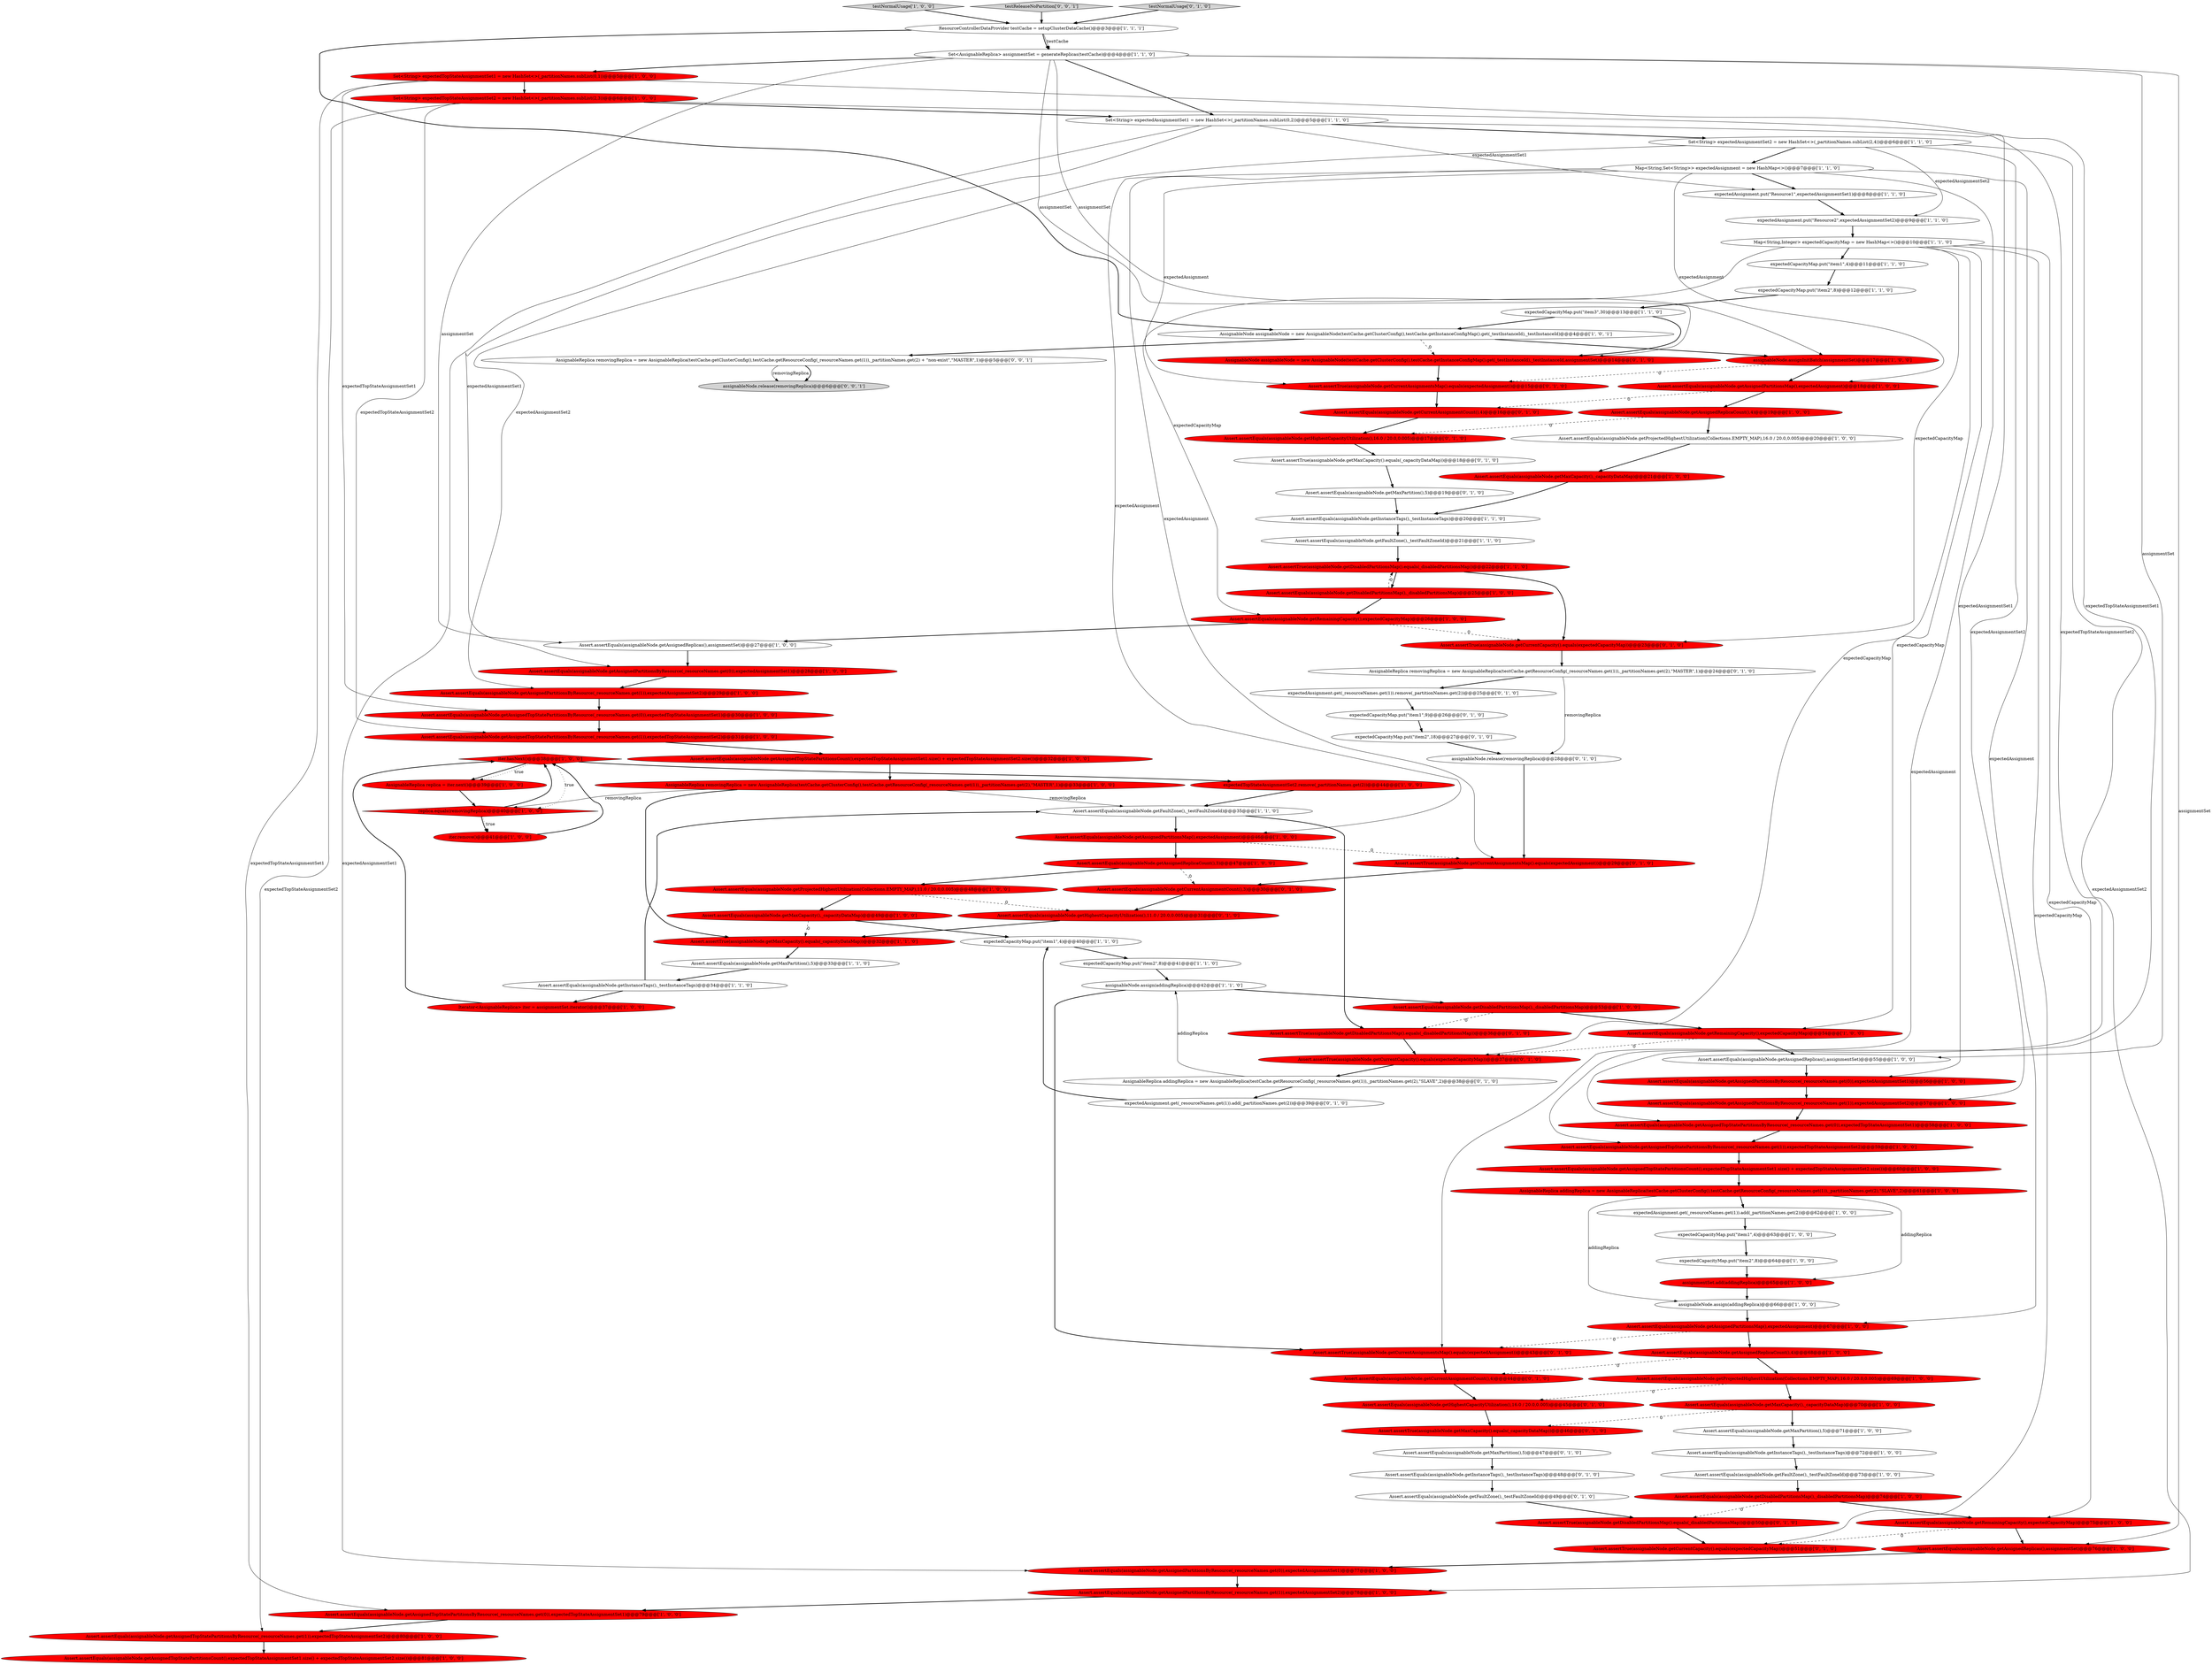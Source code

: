digraph {
61 [style = filled, label = "iter.hasNext()@@@38@@@['1', '0', '0']", fillcolor = red, shape = diamond image = "AAA1AAABBB1BBB"];
98 [style = filled, label = "AssignableReplica removingReplica = new AssignableReplica(testCache.getResourceConfig(_resourceNames.get(1)),_partitionNames.get(2),\"MASTER\",1)@@@24@@@['0', '1', '0']", fillcolor = white, shape = ellipse image = "AAA0AAABBB2BBB"];
47 [style = filled, label = "assignmentSet.add(addingReplica)@@@65@@@['1', '0', '0']", fillcolor = red, shape = ellipse image = "AAA1AAABBB1BBB"];
85 [style = filled, label = "expectedAssignment.get(_resourceNames.get(1)).remove(_partitionNames.get(2))@@@25@@@['0', '1', '0']", fillcolor = white, shape = ellipse image = "AAA0AAABBB2BBB"];
23 [style = filled, label = "Assert.assertEquals(assignableNode.getAssignedReplicas(),assignmentSet)@@@76@@@['1', '0', '0']", fillcolor = red, shape = ellipse image = "AAA1AAABBB1BBB"];
62 [style = filled, label = "Map<String,Integer> expectedCapacityMap = new HashMap<>()@@@10@@@['1', '1', '0']", fillcolor = white, shape = ellipse image = "AAA0AAABBB1BBB"];
72 [style = filled, label = "Assert.assertEquals(assignableNode.getAssignedTopStatePartitionsCount(),expectedTopStateAssignmentSet1.size() + expectedTopStateAssignmentSet2.size())@@@81@@@['1', '0', '0']", fillcolor = red, shape = ellipse image = "AAA1AAABBB1BBB"];
14 [style = filled, label = "expectedAssignment.put(\"Resource1\",expectedAssignmentSet1)@@@8@@@['1', '1', '0']", fillcolor = white, shape = ellipse image = "AAA0AAABBB1BBB"];
5 [style = filled, label = "Assert.assertEquals(assignableNode.getMaxCapacity(),_capacityDataMap)@@@70@@@['1', '0', '0']", fillcolor = red, shape = ellipse image = "AAA1AAABBB1BBB"];
17 [style = filled, label = "AssignableReplica removingReplica = new AssignableReplica(testCache.getClusterConfig(),testCache.getResourceConfig(_resourceNames.get(1)),_partitionNames.get(2),\"MASTER\",1)@@@33@@@['1', '0', '0']", fillcolor = red, shape = ellipse image = "AAA1AAABBB1BBB"];
76 [style = filled, label = "Assert.assertEquals(assignableNode.getInstanceTags(),_testInstanceTags)@@@34@@@['1', '1', '0']", fillcolor = white, shape = ellipse image = "AAA0AAABBB1BBB"];
52 [style = filled, label = "Assert.assertEquals(assignableNode.getAssignedPartitionsMap(),expectedAssignment)@@@46@@@['1', '0', '0']", fillcolor = red, shape = ellipse image = "AAA1AAABBB1BBB"];
38 [style = filled, label = "Assert.assertEquals(assignableNode.getAssignedTopStatePartitionsByResource(_resourceNames.get(0)),expectedTopStateAssignmentSet1)@@@30@@@['1', '0', '0']", fillcolor = red, shape = ellipse image = "AAA1AAABBB1BBB"];
11 [style = filled, label = "expectedAssignment.get(_resourceNames.get(1)).add(_partitionNames.get(2))@@@62@@@['1', '0', '0']", fillcolor = white, shape = ellipse image = "AAA0AAABBB1BBB"];
59 [style = filled, label = "Assert.assertEquals(assignableNode.getAssignedPartitionsByResource(_resourceNames.get(0)),expectedAssignmentSet1)@@@28@@@['1', '0', '0']", fillcolor = red, shape = ellipse image = "AAA1AAABBB1BBB"];
0 [style = filled, label = "assignableNode.assign(addingReplica)@@@42@@@['1', '1', '0']", fillcolor = white, shape = ellipse image = "AAA0AAABBB1BBB"];
53 [style = filled, label = "Assert.assertEquals(assignableNode.getAssignedTopStatePartitionsCount(),expectedTopStateAssignmentSet1.size() + expectedTopStateAssignmentSet2.size())@@@32@@@['1', '0', '0']", fillcolor = red, shape = ellipse image = "AAA1AAABBB1BBB"];
75 [style = filled, label = "Assert.assertEquals(assignableNode.getRemainingCapacity(),expectedCapacityMap)@@@54@@@['1', '0', '0']", fillcolor = red, shape = ellipse image = "AAA1AAABBB1BBB"];
91 [style = filled, label = "Assert.assertEquals(assignableNode.getMaxPartition(),5)@@@19@@@['0', '1', '0']", fillcolor = white, shape = ellipse image = "AAA0AAABBB2BBB"];
92 [style = filled, label = "Assert.assertEquals(assignableNode.getInstanceTags(),_testInstanceTags)@@@48@@@['0', '1', '0']", fillcolor = white, shape = ellipse image = "AAA0AAABBB2BBB"];
4 [style = filled, label = "Assert.assertEquals(assignableNode.getFaultZone(),_testFaultZoneId)@@@21@@@['1', '1', '0']", fillcolor = white, shape = ellipse image = "AAA0AAABBB1BBB"];
8 [style = filled, label = "testNormalUsage['1', '0', '0']", fillcolor = lightgray, shape = diamond image = "AAA0AAABBB1BBB"];
43 [style = filled, label = "expectedCapacityMap.put(\"item1\",4)@@@63@@@['1', '0', '0']", fillcolor = white, shape = ellipse image = "AAA0AAABBB1BBB"];
56 [style = filled, label = "assignableNode.assign(addingReplica)@@@66@@@['1', '0', '0']", fillcolor = white, shape = ellipse image = "AAA0AAABBB1BBB"];
51 [style = filled, label = "Map<String,Set<String>> expectedAssignment = new HashMap<>()@@@7@@@['1', '1', '0']", fillcolor = white, shape = ellipse image = "AAA0AAABBB1BBB"];
74 [style = filled, label = "Assert.assertEquals(assignableNode.getMaxCapacity(),_capacityDataMap)@@@21@@@['1', '0', '0']", fillcolor = red, shape = ellipse image = "AAA1AAABBB1BBB"];
2 [style = filled, label = "Assert.assertEquals(assignableNode.getAssignedTopStatePartitionsByResource(_resourceNames.get(0)),expectedTopStateAssignmentSet1)@@@79@@@['1', '0', '0']", fillcolor = red, shape = ellipse image = "AAA1AAABBB1BBB"];
90 [style = filled, label = "Assert.assertTrue(assignableNode.getCurrentCapacity().equals(expectedCapacityMap))@@@23@@@['0', '1', '0']", fillcolor = red, shape = ellipse image = "AAA1AAABBB2BBB"];
1 [style = filled, label = "expectedTopStateAssignmentSet2.remove(_partitionNames.get(2))@@@44@@@['1', '0', '0']", fillcolor = red, shape = ellipse image = "AAA1AAABBB1BBB"];
105 [style = filled, label = "Assert.assertTrue(assignableNode.getCurrentAssignmentsMap().equals(expectedAssignment))@@@15@@@['0', '1', '0']", fillcolor = red, shape = ellipse image = "AAA1AAABBB2BBB"];
16 [style = filled, label = "expectedAssignment.put(\"Resource2\",expectedAssignmentSet2)@@@9@@@['1', '1', '0']", fillcolor = white, shape = ellipse image = "AAA0AAABBB1BBB"];
19 [style = filled, label = "Assert.assertEquals(assignableNode.getAssignedReplicas(),assignmentSet)@@@55@@@['1', '0', '0']", fillcolor = white, shape = ellipse image = "AAA0AAABBB1BBB"];
103 [style = filled, label = "Assert.assertEquals(assignableNode.getCurrentAssignmentCount(),4)@@@44@@@['0', '1', '0']", fillcolor = red, shape = ellipse image = "AAA1AAABBB2BBB"];
50 [style = filled, label = "Assert.assertEquals(assignableNode.getAssignedPartitionsMap(),expectedAssignment)@@@67@@@['1', '0', '0']", fillcolor = red, shape = ellipse image = "AAA1AAABBB1BBB"];
6 [style = filled, label = "Assert.assertEquals(assignableNode.getAssignedPartitionsMap(),expectedAssignment)@@@18@@@['1', '0', '0']", fillcolor = red, shape = ellipse image = "AAA1AAABBB1BBB"];
41 [style = filled, label = "Set<String> expectedAssignmentSet2 = new HashSet<>(_partitionNames.subList(2,4))@@@6@@@['1', '1', '0']", fillcolor = white, shape = ellipse image = "AAA0AAABBB1BBB"];
24 [style = filled, label = "Set<String> expectedTopStateAssignmentSet2 = new HashSet<>(_partitionNames.subList(2,3))@@@6@@@['1', '0', '0']", fillcolor = red, shape = ellipse image = "AAA1AAABBB1BBB"];
60 [style = filled, label = "iter.remove()@@@41@@@['1', '0', '0']", fillcolor = red, shape = ellipse image = "AAA1AAABBB1BBB"];
102 [style = filled, label = "AssignableNode assignableNode = new AssignableNode(testCache.getClusterConfig(),testCache.getInstanceConfigMap().get(_testInstanceId),_testInstanceId,assignmentSet)@@@14@@@['0', '1', '0']", fillcolor = red, shape = ellipse image = "AAA1AAABBB2BBB"];
21 [style = filled, label = "Assert.assertEquals(assignableNode.getAssignedPartitionsByResource(_resourceNames.get(0)),expectedAssignmentSet1)@@@56@@@['1', '0', '0']", fillcolor = red, shape = ellipse image = "AAA1AAABBB1BBB"];
42 [style = filled, label = "Assert.assertTrue(assignableNode.getDisabledPartitionsMap().equals(_disabledPartitionsMap))@@@22@@@['1', '1', '0']", fillcolor = red, shape = ellipse image = "AAA1AAABBB1BBB"];
87 [style = filled, label = "Assert.assertEquals(assignableNode.getCurrentAssignmentCount(),4)@@@16@@@['0', '1', '0']", fillcolor = red, shape = ellipse image = "AAA1AAABBB2BBB"];
100 [style = filled, label = "Assert.assertTrue(assignableNode.getDisabledPartitionsMap().equals(_disabledPartitionsMap))@@@36@@@['0', '1', '0']", fillcolor = red, shape = ellipse image = "AAA1AAABBB2BBB"];
25 [style = filled, label = "Assert.assertEquals(assignableNode.getFaultZone(),_testFaultZoneId)@@@35@@@['1', '1', '0']", fillcolor = white, shape = ellipse image = "AAA0AAABBB1BBB"];
48 [style = filled, label = "Set<String> expectedAssignmentSet1 = new HashSet<>(_partitionNames.subList(0,2))@@@5@@@['1', '1', '0']", fillcolor = white, shape = ellipse image = "AAA0AAABBB1BBB"];
12 [style = filled, label = "Assert.assertEquals(assignableNode.getMaxCapacity(),_capacityDataMap)@@@49@@@['1', '0', '0']", fillcolor = red, shape = ellipse image = "AAA1AAABBB1BBB"];
89 [style = filled, label = "Assert.assertEquals(assignableNode.getHighestCapacityUtilization(),16.0 / 20.0,0.005)@@@17@@@['0', '1', '0']", fillcolor = red, shape = ellipse image = "AAA1AAABBB2BBB"];
29 [style = filled, label = "Assert.assertEquals(assignableNode.getDisabledPartitionsMap(),_disabledPartitionsMap)@@@25@@@['1', '0', '0']", fillcolor = red, shape = ellipse image = "AAA1AAABBB1BBB"];
13 [style = filled, label = "expectedCapacityMap.put(\"item1\",4)@@@40@@@['1', '1', '0']", fillcolor = white, shape = ellipse image = "AAA0AAABBB1BBB"];
15 [style = filled, label = "expectedCapacityMap.put(\"item2\",8)@@@41@@@['1', '1', '0']", fillcolor = white, shape = ellipse image = "AAA0AAABBB1BBB"];
73 [style = filled, label = "assignableNode.assignInitBatch(assignmentSet)@@@17@@@['1', '0', '0']", fillcolor = red, shape = ellipse image = "AAA1AAABBB1BBB"];
99 [style = filled, label = "expectedCapacityMap.put(\"item2\",18)@@@27@@@['0', '1', '0']", fillcolor = white, shape = ellipse image = "AAA0AAABBB2BBB"];
37 [style = filled, label = "Iterator<AssignableReplica> iter = assignmentSet.iterator()@@@37@@@['1', '0', '0']", fillcolor = red, shape = ellipse image = "AAA1AAABBB1BBB"];
82 [style = filled, label = "Assert.assertEquals(assignableNode.getMaxPartition(),5)@@@47@@@['0', '1', '0']", fillcolor = white, shape = ellipse image = "AAA0AAABBB2BBB"];
45 [style = filled, label = "Assert.assertTrue(assignableNode.getMaxCapacity().equals(_capacityDataMap))@@@32@@@['1', '1', '0']", fillcolor = red, shape = ellipse image = "AAA1AAABBB1BBB"];
104 [style = filled, label = "Assert.assertTrue(assignableNode.getCurrentCapacity().equals(expectedCapacityMap))@@@37@@@['0', '1', '0']", fillcolor = red, shape = ellipse image = "AAA1AAABBB2BBB"];
35 [style = filled, label = "replica.equals(removingReplica)@@@40@@@['1', '0', '0']", fillcolor = red, shape = diamond image = "AAA1AAABBB1BBB"];
57 [style = filled, label = "Assert.assertEquals(assignableNode.getRemainingCapacity(),expectedCapacityMap)@@@26@@@['1', '0', '0']", fillcolor = red, shape = ellipse image = "AAA1AAABBB1BBB"];
49 [style = filled, label = "Assert.assertEquals(assignableNode.getAssignedTopStatePartitionsByResource(_resourceNames.get(1)),expectedTopStateAssignmentSet2)@@@59@@@['1', '0', '0']", fillcolor = red, shape = ellipse image = "AAA1AAABBB1BBB"];
93 [style = filled, label = "Assert.assertTrue(assignableNode.getMaxCapacity().equals(_capacityDataMap))@@@46@@@['0', '1', '0']", fillcolor = red, shape = ellipse image = "AAA1AAABBB2BBB"];
96 [style = filled, label = "AssignableReplica addingReplica = new AssignableReplica(testCache.getResourceConfig(_resourceNames.get(1)),_partitionNames.get(2),\"SLAVE\",2)@@@38@@@['0', '1', '0']", fillcolor = white, shape = ellipse image = "AAA0AAABBB2BBB"];
31 [style = filled, label = "Assert.assertEquals(assignableNode.getProjectedHighestUtilization(Collections.EMPTY_MAP),16.0 / 20.0,0.005)@@@20@@@['1', '0', '0']", fillcolor = white, shape = ellipse image = "AAA0AAABBB1BBB"];
108 [style = filled, label = "testReleaseNoPartition['0', '0', '1']", fillcolor = lightgray, shape = diamond image = "AAA0AAABBB3BBB"];
54 [style = filled, label = "Assert.assertEquals(assignableNode.getMaxPartition(),5)@@@71@@@['1', '0', '0']", fillcolor = white, shape = ellipse image = "AAA0AAABBB1BBB"];
80 [style = filled, label = "Assert.assertTrue(assignableNode.getCurrentAssignmentsMap().equals(expectedAssignment))@@@29@@@['0', '1', '0']", fillcolor = red, shape = ellipse image = "AAA1AAABBB2BBB"];
7 [style = filled, label = "Assert.assertEquals(assignableNode.getAssignedReplicaCount(),4)@@@68@@@['1', '0', '0']", fillcolor = red, shape = ellipse image = "AAA1AAABBB1BBB"];
97 [style = filled, label = "Assert.assertTrue(assignableNode.getCurrentAssignmentsMap().equals(expectedAssignment))@@@43@@@['0', '1', '0']", fillcolor = red, shape = ellipse image = "AAA1AAABBB2BBB"];
67 [style = filled, label = "AssignableReplica addingReplica = new AssignableReplica(testCache.getClusterConfig(),testCache.getResourceConfig(_resourceNames.get(1)),_partitionNames.get(2),\"SLAVE\",2)@@@61@@@['1', '0', '0']", fillcolor = red, shape = ellipse image = "AAA1AAABBB1BBB"];
9 [style = filled, label = "Assert.assertEquals(assignableNode.getAssignedReplicas(),assignmentSet)@@@27@@@['1', '0', '0']", fillcolor = white, shape = ellipse image = "AAA0AAABBB1BBB"];
77 [style = filled, label = "Assert.assertEquals(assignableNode.getAssignedPartitionsByResource(_resourceNames.get(0)),expectedAssignmentSet1)@@@77@@@['1', '0', '0']", fillcolor = red, shape = ellipse image = "AAA1AAABBB1BBB"];
27 [style = filled, label = "Assert.assertEquals(assignableNode.getAssignedReplicaCount(),4)@@@19@@@['1', '0', '0']", fillcolor = red, shape = ellipse image = "AAA1AAABBB1BBB"];
86 [style = filled, label = "assignableNode.release(removingReplica)@@@28@@@['0', '1', '0']", fillcolor = white, shape = ellipse image = "AAA0AAABBB2BBB"];
101 [style = filled, label = "Assert.assertTrue(assignableNode.getCurrentCapacity().equals(expectedCapacityMap))@@@51@@@['0', '1', '0']", fillcolor = red, shape = ellipse image = "AAA1AAABBB2BBB"];
20 [style = filled, label = "Assert.assertEquals(assignableNode.getMaxPartition(),5)@@@33@@@['1', '1', '0']", fillcolor = white, shape = ellipse image = "AAA0AAABBB1BBB"];
78 [style = filled, label = "Assert.assertEquals(assignableNode.getHighestCapacityUtilization(),16.0 / 20.0,0.005)@@@45@@@['0', '1', '0']", fillcolor = red, shape = ellipse image = "AAA1AAABBB2BBB"];
68 [style = filled, label = "Assert.assertEquals(assignableNode.getAssignedTopStatePartitionsByResource(_resourceNames.get(1)),expectedTopStateAssignmentSet2)@@@31@@@['1', '0', '0']", fillcolor = red, shape = ellipse image = "AAA1AAABBB1BBB"];
66 [style = filled, label = "Assert.assertEquals(assignableNode.getFaultZone(),_testFaultZoneId)@@@73@@@['1', '0', '0']", fillcolor = white, shape = ellipse image = "AAA0AAABBB1BBB"];
94 [style = filled, label = "Assert.assertEquals(assignableNode.getFaultZone(),_testFaultZoneId)@@@49@@@['0', '1', '0']", fillcolor = white, shape = ellipse image = "AAA0AAABBB2BBB"];
36 [style = filled, label = "Assert.assertEquals(assignableNode.getInstanceTags(),_testInstanceTags)@@@72@@@['1', '0', '0']", fillcolor = white, shape = ellipse image = "AAA0AAABBB1BBB"];
79 [style = filled, label = "testNormalUsage['0', '1', '0']", fillcolor = lightgray, shape = diamond image = "AAA0AAABBB2BBB"];
88 [style = filled, label = "expectedAssignment.get(_resourceNames.get(1)).add(_partitionNames.get(2))@@@39@@@['0', '1', '0']", fillcolor = white, shape = ellipse image = "AAA0AAABBB2BBB"];
71 [style = filled, label = "Set<AssignableReplica> assignmentSet = generateReplicas(testCache)@@@4@@@['1', '1', '0']", fillcolor = white, shape = ellipse image = "AAA0AAABBB1BBB"];
107 [style = filled, label = "AssignableReplica removingReplica = new AssignableReplica(testCache.getClusterConfig(),testCache.getResourceConfig(_resourceNames.get(1)),_partitionNames.get(2) + \"non-exist\",\"MASTER\",1)@@@5@@@['0', '0', '1']", fillcolor = white, shape = ellipse image = "AAA0AAABBB3BBB"];
64 [style = filled, label = "Assert.assertEquals(assignableNode.getInstanceTags(),_testInstanceTags)@@@20@@@['1', '1', '0']", fillcolor = white, shape = ellipse image = "AAA0AAABBB1BBB"];
65 [style = filled, label = "Assert.assertEquals(assignableNode.getRemainingCapacity(),expectedCapacityMap)@@@75@@@['1', '0', '0']", fillcolor = red, shape = ellipse image = "AAA1AAABBB1BBB"];
30 [style = filled, label = "expectedCapacityMap.put(\"item2\",8)@@@64@@@['1', '0', '0']", fillcolor = white, shape = ellipse image = "AAA0AAABBB1BBB"];
95 [style = filled, label = "Assert.assertTrue(assignableNode.getMaxCapacity().equals(_capacityDataMap))@@@18@@@['0', '1', '0']", fillcolor = white, shape = ellipse image = "AAA0AAABBB2BBB"];
83 [style = filled, label = "Assert.assertTrue(assignableNode.getDisabledPartitionsMap().equals(_disabledPartitionsMap))@@@50@@@['0', '1', '0']", fillcolor = red, shape = ellipse image = "AAA1AAABBB2BBB"];
46 [style = filled, label = "Assert.assertEquals(assignableNode.getAssignedReplicaCount(),3)@@@47@@@['1', '0', '0']", fillcolor = red, shape = ellipse image = "AAA1AAABBB1BBB"];
106 [style = filled, label = "Assert.assertEquals(assignableNode.getHighestCapacityUtilization(),11.0 / 20.0,0.005)@@@31@@@['0', '1', '0']", fillcolor = red, shape = ellipse image = "AAA1AAABBB2BBB"];
26 [style = filled, label = "Assert.assertEquals(assignableNode.getAssignedTopStatePartitionsCount(),expectedTopStateAssignmentSet1.size() + expectedTopStateAssignmentSet2.size())@@@60@@@['1', '0', '0']", fillcolor = red, shape = ellipse image = "AAA1AAABBB1BBB"];
10 [style = filled, label = "expectedCapacityMap.put(\"item2\",8)@@@12@@@['1', '1', '0']", fillcolor = white, shape = ellipse image = "AAA0AAABBB1BBB"];
55 [style = filled, label = "Assert.assertEquals(assignableNode.getDisabledPartitionsMap(),_disabledPartitionsMap)@@@74@@@['1', '0', '0']", fillcolor = red, shape = ellipse image = "AAA1AAABBB1BBB"];
63 [style = filled, label = "Set<String> expectedTopStateAssignmentSet1 = new HashSet<>(_partitionNames.subList(0,1))@@@5@@@['1', '0', '0']", fillcolor = red, shape = ellipse image = "AAA1AAABBB1BBB"];
84 [style = filled, label = "expectedCapacityMap.put(\"item1\",9)@@@26@@@['0', '1', '0']", fillcolor = white, shape = ellipse image = "AAA0AAABBB2BBB"];
70 [style = filled, label = "Assert.assertEquals(assignableNode.getAssignedPartitionsByResource(_resourceNames.get(1)),expectedAssignmentSet2)@@@57@@@['1', '0', '0']", fillcolor = red, shape = ellipse image = "AAA1AAABBB1BBB"];
18 [style = filled, label = "Assert.assertEquals(assignableNode.getProjectedHighestUtilization(Collections.EMPTY_MAP),11.0 / 20.0,0.005)@@@48@@@['1', '0', '0']", fillcolor = red, shape = ellipse image = "AAA1AAABBB1BBB"];
33 [style = filled, label = "Assert.assertEquals(assignableNode.getDisabledPartitionsMap(),_disabledPartitionsMap)@@@53@@@['1', '0', '0']", fillcolor = red, shape = ellipse image = "AAA1AAABBB1BBB"];
58 [style = filled, label = "expectedCapacityMap.put(\"item3\",30)@@@13@@@['1', '1', '0']", fillcolor = white, shape = ellipse image = "AAA0AAABBB1BBB"];
44 [style = filled, label = "Assert.assertEquals(assignableNode.getAssignedPartitionsByResource(_resourceNames.get(1)),expectedAssignmentSet2)@@@29@@@['1', '0', '0']", fillcolor = red, shape = ellipse image = "AAA1AAABBB1BBB"];
81 [style = filled, label = "Assert.assertEquals(assignableNode.getCurrentAssignmentCount(),3)@@@30@@@['0', '1', '0']", fillcolor = red, shape = ellipse image = "AAA1AAABBB2BBB"];
69 [style = filled, label = "Assert.assertEquals(assignableNode.getProjectedHighestUtilization(Collections.EMPTY_MAP),16.0 / 20.0,0.005)@@@69@@@['1', '0', '0']", fillcolor = red, shape = ellipse image = "AAA1AAABBB1BBB"];
109 [style = filled, label = "assignableNode.release(removingReplica)@@@6@@@['0', '0', '1']", fillcolor = lightgray, shape = ellipse image = "AAA0AAABBB3BBB"];
39 [style = filled, label = "AssignableNode assignableNode = new AssignableNode(testCache.getClusterConfig(),testCache.getInstanceConfigMap().get(_testInstanceId),_testInstanceId)@@@4@@@['1', '0', '1']", fillcolor = white, shape = ellipse image = "AAA0AAABBB1BBB"];
22 [style = filled, label = "Assert.assertEquals(assignableNode.getAssignedTopStatePartitionsByResource(_resourceNames.get(0)),expectedTopStateAssignmentSet1)@@@58@@@['1', '0', '0']", fillcolor = red, shape = ellipse image = "AAA1AAABBB1BBB"];
3 [style = filled, label = "ResourceControllerDataProvider testCache = setupClusterDataCache()@@@3@@@['1', '1', '1']", fillcolor = white, shape = ellipse image = "AAA0AAABBB1BBB"];
32 [style = filled, label = "expectedCapacityMap.put(\"item1\",4)@@@11@@@['1', '1', '0']", fillcolor = white, shape = ellipse image = "AAA0AAABBB1BBB"];
28 [style = filled, label = "Assert.assertEquals(assignableNode.getAssignedPartitionsByResource(_resourceNames.get(1)),expectedAssignmentSet2)@@@78@@@['1', '0', '0']", fillcolor = red, shape = ellipse image = "AAA1AAABBB1BBB"];
40 [style = filled, label = "Assert.assertEquals(assignableNode.getAssignedTopStatePartitionsByResource(_resourceNames.get(1)),expectedTopStateAssignmentSet2)@@@80@@@['1', '0', '0']", fillcolor = red, shape = ellipse image = "AAA1AAABBB1BBB"];
34 [style = filled, label = "AssignableReplica replica = iter.next()@@@39@@@['1', '0', '0']", fillcolor = red, shape = ellipse image = "AAA1AAABBB1BBB"];
62->90 [style = solid, label="expectedCapacityMap"];
25->100 [style = bold, label=""];
62->104 [style = solid, label="expectedCapacityMap"];
75->104 [style = dashed, label="0"];
51->6 [style = solid, label="expectedAssignment"];
25->52 [style = bold, label=""];
89->95 [style = bold, label=""];
108->3 [style = bold, label=""];
78->93 [style = bold, label=""];
17->45 [style = bold, label=""];
52->80 [style = dashed, label="0"];
84->99 [style = bold, label=""];
71->48 [style = bold, label=""];
73->105 [style = dashed, label="0"];
7->69 [style = bold, label=""];
42->29 [style = bold, label=""];
31->74 [style = bold, label=""];
23->77 [style = bold, label=""];
71->63 [style = bold, label=""];
99->86 [style = bold, label=""];
73->6 [style = bold, label=""];
96->88 [style = bold, label=""];
75->19 [style = bold, label=""];
71->102 [style = solid, label="assignmentSet"];
42->90 [style = bold, label=""];
15->0 [style = bold, label=""];
46->81 [style = dashed, label="0"];
61->35 [style = dotted, label="true"];
76->37 [style = bold, label=""];
3->39 [style = bold, label=""];
41->44 [style = solid, label="expectedAssignmentSet2"];
17->25 [style = solid, label="removingReplica"];
90->98 [style = bold, label=""];
40->72 [style = bold, label=""];
17->35 [style = solid, label="removingReplica"];
85->84 [style = bold, label=""];
69->5 [style = bold, label=""];
16->62 [style = bold, label=""];
82->92 [style = bold, label=""];
14->16 [style = bold, label=""];
26->67 [style = bold, label=""];
88->13 [style = bold, label=""];
48->41 [style = bold, label=""];
51->80 [style = solid, label="expectedAssignment"];
61->1 [style = bold, label=""];
35->61 [style = bold, label=""];
41->70 [style = solid, label="expectedAssignmentSet2"];
76->25 [style = bold, label=""];
5->93 [style = dashed, label="0"];
18->12 [style = bold, label=""];
27->31 [style = bold, label=""];
102->105 [style = bold, label=""];
11->43 [style = bold, label=""];
37->61 [style = bold, label=""];
32->10 [style = bold, label=""];
44->38 [style = bold, label=""];
38->68 [style = bold, label=""];
22->49 [style = bold, label=""];
62->57 [style = solid, label="expectedCapacityMap"];
58->39 [style = bold, label=""];
51->14 [style = bold, label=""];
55->65 [style = bold, label=""];
67->56 [style = solid, label="addingReplica"];
95->91 [style = bold, label=""];
3->71 [style = bold, label=""];
56->50 [style = bold, label=""];
0->97 [style = bold, label=""];
51->97 [style = solid, label="expectedAssignment"];
107->109 [style = bold, label=""];
63->2 [style = solid, label="expectedTopStateAssignmentSet1"];
70->22 [style = bold, label=""];
3->71 [style = solid, label="testCache"];
30->47 [style = bold, label=""];
13->15 [style = bold, label=""];
34->35 [style = bold, label=""];
59->44 [style = bold, label=""];
67->11 [style = bold, label=""];
50->97 [style = dashed, label="0"];
29->57 [style = bold, label=""];
36->66 [style = bold, label=""];
98->85 [style = bold, label=""];
58->102 [style = bold, label=""];
97->103 [style = bold, label=""];
57->90 [style = dashed, label="0"];
80->81 [style = bold, label=""];
55->83 [style = dashed, label="0"];
62->101 [style = solid, label="expectedCapacityMap"];
48->59 [style = solid, label="expectedAssignmentSet1"];
52->46 [style = bold, label=""];
12->45 [style = dashed, label="0"];
47->56 [style = bold, label=""];
48->77 [style = solid, label="expectedAssignmentSet1"];
62->32 [style = bold, label=""];
79->3 [style = bold, label=""];
62->65 [style = solid, label="expectedCapacityMap"];
8->3 [style = bold, label=""];
48->14 [style = solid, label="expectedAssignmentSet1"];
100->104 [style = bold, label=""];
33->100 [style = dashed, label="0"];
107->109 [style = solid, label="removingReplica"];
45->20 [style = bold, label=""];
68->53 [style = bold, label=""];
91->64 [style = bold, label=""];
103->78 [style = bold, label=""];
46->18 [style = bold, label=""];
29->42 [style = dashed, label="0"];
63->24 [style = bold, label=""];
51->52 [style = solid, label="expectedAssignment"];
81->106 [style = bold, label=""];
12->13 [style = bold, label=""];
51->105 [style = solid, label="expectedAssignment"];
6->27 [style = bold, label=""];
61->34 [style = bold, label=""];
60->61 [style = bold, label=""];
39->73 [style = bold, label=""];
54->36 [style = bold, label=""];
66->55 [style = bold, label=""];
7->103 [style = dashed, label="0"];
9->59 [style = bold, label=""];
62->75 [style = solid, label="expectedCapacityMap"];
24->40 [style = solid, label="expectedTopStateAssignmentSet2"];
57->9 [style = bold, label=""];
63->38 [style = solid, label="expectedTopStateAssignmentSet1"];
105->87 [style = bold, label=""];
48->21 [style = solid, label="expectedAssignmentSet1"];
83->101 [style = bold, label=""];
64->4 [style = bold, label=""];
35->60 [style = bold, label=""];
1->25 [style = bold, label=""];
67->47 [style = solid, label="addingReplica"];
51->50 [style = solid, label="expectedAssignment"];
93->82 [style = bold, label=""];
19->21 [style = bold, label=""];
63->22 [style = solid, label="expectedTopStateAssignmentSet1"];
5->54 [style = bold, label=""];
106->45 [style = bold, label=""];
71->73 [style = solid, label="assignmentSet"];
98->86 [style = solid, label="removingReplica"];
96->0 [style = solid, label="addingReplica"];
104->96 [style = bold, label=""];
4->42 [style = bold, label=""];
74->64 [style = bold, label=""];
50->7 [style = bold, label=""];
2->40 [style = bold, label=""];
77->28 [style = bold, label=""];
94->83 [style = bold, label=""];
65->101 [style = dashed, label="0"];
61->34 [style = dotted, label="true"];
41->28 [style = solid, label="expectedAssignmentSet2"];
6->87 [style = dashed, label="0"];
43->30 [style = bold, label=""];
21->70 [style = bold, label=""];
41->16 [style = solid, label="expectedAssignmentSet2"];
33->75 [style = bold, label=""];
28->2 [style = bold, label=""];
39->102 [style = dashed, label="0"];
20->76 [style = bold, label=""];
0->33 [style = bold, label=""];
41->51 [style = bold, label=""];
24->68 [style = solid, label="expectedTopStateAssignmentSet2"];
69->78 [style = dashed, label="0"];
53->17 [style = bold, label=""];
86->80 [style = bold, label=""];
35->60 [style = dotted, label="true"];
71->23 [style = solid, label="assignmentSet"];
87->89 [style = bold, label=""];
92->94 [style = bold, label=""];
71->19 [style = solid, label="assignmentSet"];
71->9 [style = solid, label="assignmentSet"];
49->26 [style = bold, label=""];
24->49 [style = solid, label="expectedTopStateAssignmentSet2"];
18->106 [style = dashed, label="0"];
10->58 [style = bold, label=""];
39->107 [style = bold, label=""];
24->48 [style = bold, label=""];
27->89 [style = dashed, label="0"];
65->23 [style = bold, label=""];
}
